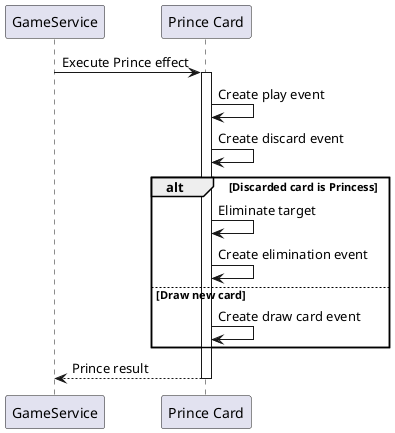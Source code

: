 @startuml PrinceCardPlay

participant "GameService" as GameSvc
participant "Prince Card" as Prince

GameSvc -> Prince: Execute Prince effect
activate Prince
Prince -> Prince: Create play event
Prince -> Prince: Create discard event
alt Discarded card is Princess
    Prince -> Prince: Eliminate target
    Prince -> Prince: Create elimination event
else Draw new card
    Prince -> Prince: Create draw card event
end
Prince --> GameSvc: Prince result
deactivate Prince

@enduml 